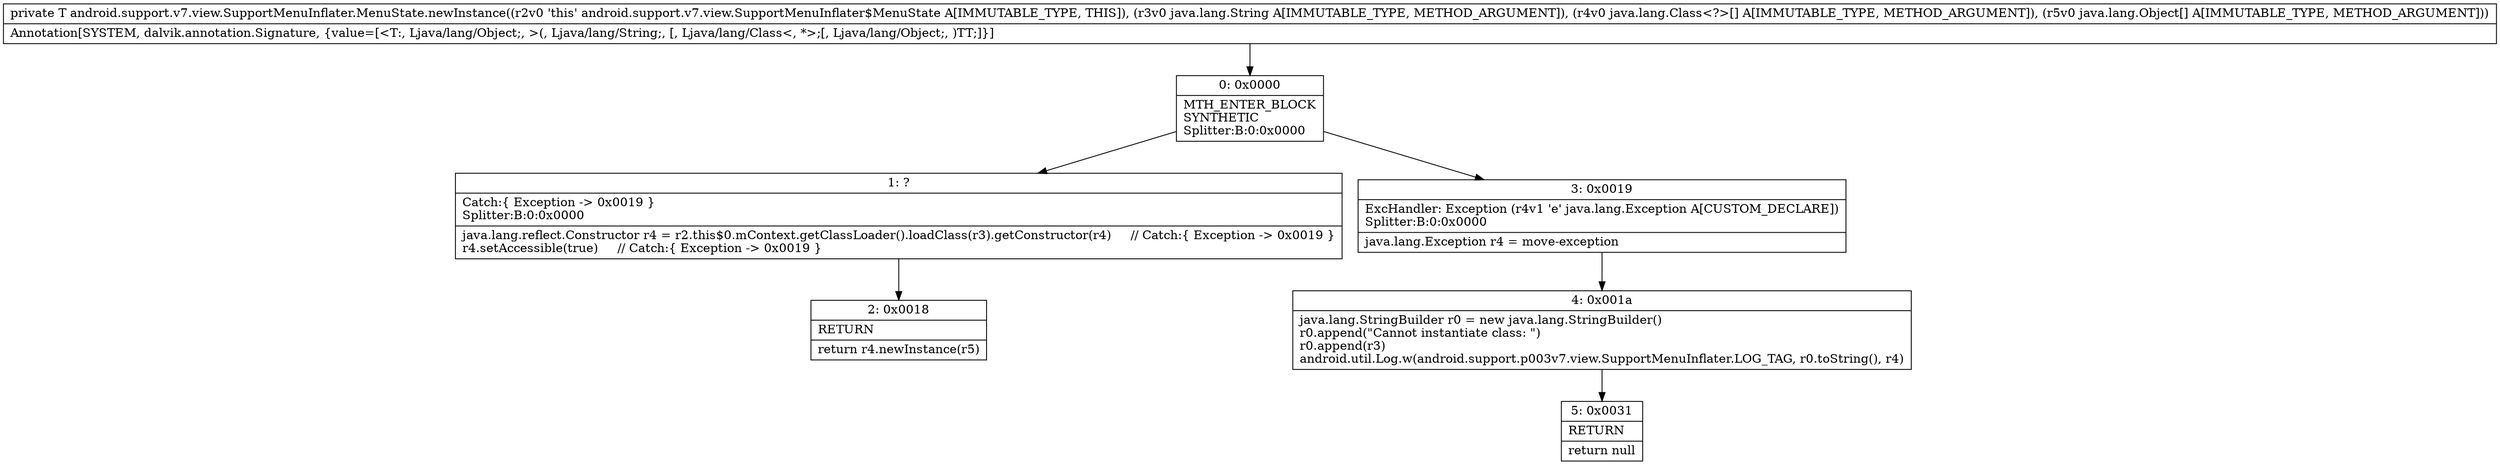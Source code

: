 digraph "CFG forandroid.support.v7.view.SupportMenuInflater.MenuState.newInstance(Ljava\/lang\/String;[Ljava\/lang\/Class;[Ljava\/lang\/Object;)Ljava\/lang\/Object;" {
Node_0 [shape=record,label="{0\:\ 0x0000|MTH_ENTER_BLOCK\lSYNTHETIC\lSplitter:B:0:0x0000\l}"];
Node_1 [shape=record,label="{1\:\ ?|Catch:\{ Exception \-\> 0x0019 \}\lSplitter:B:0:0x0000\l|java.lang.reflect.Constructor r4 = r2.this$0.mContext.getClassLoader().loadClass(r3).getConstructor(r4)     \/\/ Catch:\{ Exception \-\> 0x0019 \}\lr4.setAccessible(true)     \/\/ Catch:\{ Exception \-\> 0x0019 \}\l}"];
Node_2 [shape=record,label="{2\:\ 0x0018|RETURN\l|return r4.newInstance(r5)\l}"];
Node_3 [shape=record,label="{3\:\ 0x0019|ExcHandler: Exception (r4v1 'e' java.lang.Exception A[CUSTOM_DECLARE])\lSplitter:B:0:0x0000\l|java.lang.Exception r4 = move\-exception\l}"];
Node_4 [shape=record,label="{4\:\ 0x001a|java.lang.StringBuilder r0 = new java.lang.StringBuilder()\lr0.append(\"Cannot instantiate class: \")\lr0.append(r3)\landroid.util.Log.w(android.support.p003v7.view.SupportMenuInflater.LOG_TAG, r0.toString(), r4)\l}"];
Node_5 [shape=record,label="{5\:\ 0x0031|RETURN\l|return null\l}"];
MethodNode[shape=record,label="{private T android.support.v7.view.SupportMenuInflater.MenuState.newInstance((r2v0 'this' android.support.v7.view.SupportMenuInflater$MenuState A[IMMUTABLE_TYPE, THIS]), (r3v0 java.lang.String A[IMMUTABLE_TYPE, METHOD_ARGUMENT]), (r4v0 java.lang.Class\<?\>[] A[IMMUTABLE_TYPE, METHOD_ARGUMENT]), (r5v0 java.lang.Object[] A[IMMUTABLE_TYPE, METHOD_ARGUMENT]))  | Annotation[SYSTEM, dalvik.annotation.Signature, \{value=[\<T:, Ljava\/lang\/Object;, \>(, Ljava\/lang\/String;, [, Ljava\/lang\/Class\<, *\>;[, Ljava\/lang\/Object;, )TT;]\}]\l}"];
MethodNode -> Node_0;
Node_0 -> Node_1;
Node_0 -> Node_3;
Node_1 -> Node_2;
Node_3 -> Node_4;
Node_4 -> Node_5;
}

